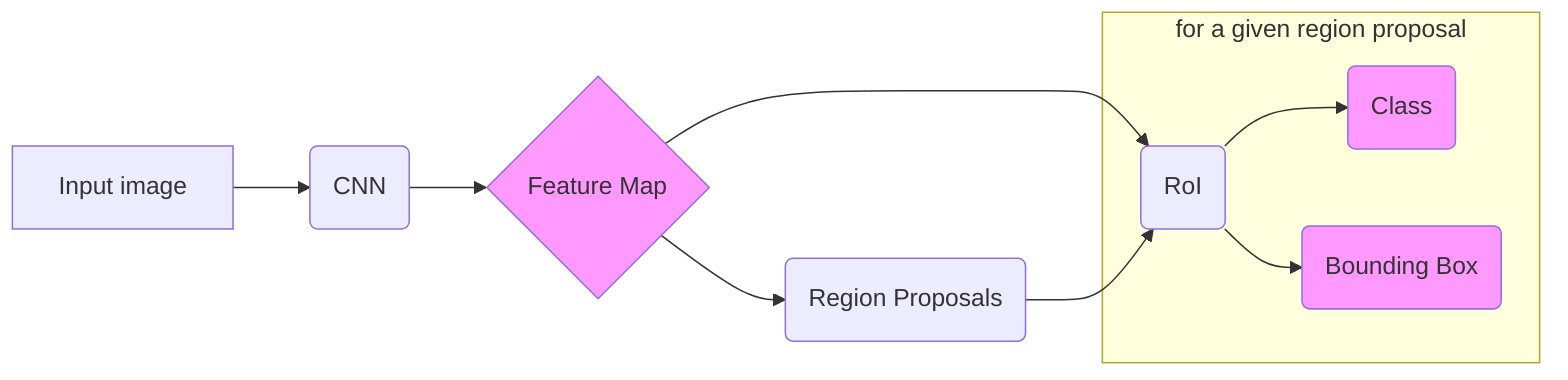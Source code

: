 graph LR

%% ...::: NODES :::...

input[Input image]
cnn(CNN)
feature_map{Feature Map}
rpn(Region Proposals)
roi(RoI)

clas(Class)
bounding_box(Bounding Box)

%% ...::: STYLING :::...

style feature_map fill:#f9f
style clas fill:#f9f
style bounding_box fill:#f9f

%% ...::: FLOWS :::...

input-->cnn
cnn-->feature_map
feature_map-->rpn

feature_map-->roi
rpn-->roi
subgraph for a given region proposal
  roi-->clas
  roi-->bounding_box
end